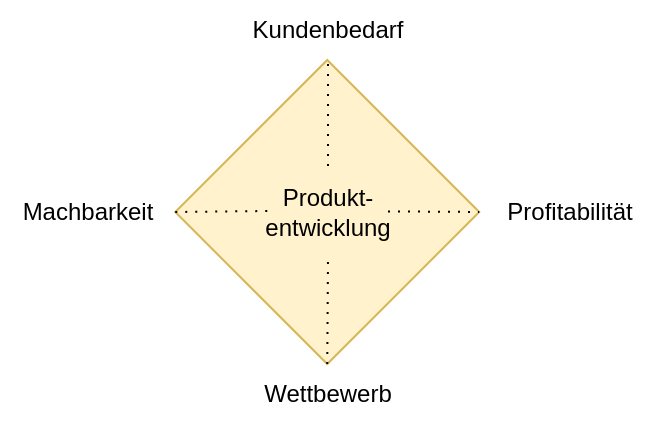 <mxfile version="24.5.3" type="device">
  <diagram name="Seite-1" id="tQ0ftKxHk6KphrgHs4fO">
    <mxGraphModel dx="988" dy="592" grid="1" gridSize="10" guides="1" tooltips="1" connect="1" arrows="1" fold="1" page="1" pageScale="1" pageWidth="827" pageHeight="1169" math="0" shadow="0">
      <root>
        <mxCell id="0" />
        <mxCell id="1" parent="0" />
        <mxCell id="zMBJgj44hsTAgykrljGL-1" value="" style="rhombus;whiteSpace=wrap;html=1;fillColor=#fff2cc;strokeColor=#d6b656;" vertex="1" parent="1">
          <mxGeometry x="337.63" y="509" width="152" height="152" as="geometry" />
        </mxCell>
        <mxCell id="mLHIJTyr5hpvtW-Wlfsm-3" value="Kundenbedarf" style="text;html=1;align=center;verticalAlign=middle;whiteSpace=wrap;rounded=0;" parent="1" vertex="1">
          <mxGeometry x="349" y="479" width="130" height="30" as="geometry" />
        </mxCell>
        <mxCell id="mLHIJTyr5hpvtW-Wlfsm-9" value="Machbarkeit" style="text;html=1;align=center;verticalAlign=middle;whiteSpace=wrap;rounded=0;" parent="1" vertex="1">
          <mxGeometry x="250" y="570" width="87.63" height="30" as="geometry" />
        </mxCell>
        <mxCell id="mLHIJTyr5hpvtW-Wlfsm-5" value="" style="endArrow=none;dashed=1;html=1;rounded=0;exitX=0;exitY=0.5;exitDx=0;exitDy=0;dashPattern=1 4;entryX=0;entryY=0.5;entryDx=0;entryDy=0;" parent="1" source="zMBJgj44hsTAgykrljGL-1" edge="1" target="mLHIJTyr5hpvtW-Wlfsm-10">
          <mxGeometry width="50" height="50" relative="1" as="geometry">
            <mxPoint x="279.995" y="635.625" as="sourcePoint" />
            <mxPoint x="367" y="585" as="targetPoint" />
          </mxGeometry>
        </mxCell>
        <mxCell id="mLHIJTyr5hpvtW-Wlfsm-6" value="" style="endArrow=none;dashed=1;html=1;rounded=0;dashPattern=1 4;entryX=0.5;entryY=1;entryDx=0;entryDy=0;exitX=0.5;exitY=0;exitDx=0;exitDy=0;" parent="1" source="mLHIJTyr5hpvtW-Wlfsm-10" edge="1" target="mLHIJTyr5hpvtW-Wlfsm-3">
          <mxGeometry width="50" height="50" relative="1" as="geometry">
            <mxPoint x="498.586" y="558.317" as="sourcePoint" />
            <mxPoint x="414" y="509" as="targetPoint" />
          </mxGeometry>
        </mxCell>
        <mxCell id="mLHIJTyr5hpvtW-Wlfsm-10" value="Produkt-entwicklung" style="text;html=1;align=center;verticalAlign=middle;whiteSpace=wrap;rounded=0;fillColor=#fff2cc;strokeColor=none;" parent="1" vertex="1">
          <mxGeometry x="384" y="562" width="60" height="45" as="geometry" />
        </mxCell>
        <mxCell id="oB--57uGbdaJ3v9jcPXn-1" value="Wettbewerb" style="text;html=1;align=center;verticalAlign=middle;whiteSpace=wrap;rounded=0;" parent="1" vertex="1">
          <mxGeometry x="384" y="661" width="60" height="30" as="geometry" />
        </mxCell>
        <mxCell id="zMBJgj44hsTAgykrljGL-2" value="Profitabilität" style="text;html=1;align=center;verticalAlign=middle;whiteSpace=wrap;rounded=0;" vertex="1" parent="1">
          <mxGeometry x="489.63" y="570" width="90.37" height="30" as="geometry" />
        </mxCell>
        <mxCell id="zMBJgj44hsTAgykrljGL-3" value="" style="endArrow=none;dashed=1;html=1;rounded=0;dashPattern=1 4;exitX=0.5;exitY=1;exitDx=0;exitDy=0;entryX=0.5;entryY=1;entryDx=0;entryDy=0;" edge="1" parent="1" source="zMBJgj44hsTAgykrljGL-1" target="mLHIJTyr5hpvtW-Wlfsm-10">
          <mxGeometry width="50" height="50" relative="1" as="geometry">
            <mxPoint x="424" y="570" as="sourcePoint" />
            <mxPoint x="424" y="519" as="targetPoint" />
          </mxGeometry>
        </mxCell>
        <mxCell id="zMBJgj44hsTAgykrljGL-4" value="" style="endArrow=none;dashed=1;html=1;rounded=0;dashPattern=1 4;entryX=1;entryY=0.5;entryDx=0;entryDy=0;" edge="1" parent="1" source="mLHIJTyr5hpvtW-Wlfsm-10" target="zMBJgj44hsTAgykrljGL-1">
          <mxGeometry width="50" height="50" relative="1" as="geometry">
            <mxPoint x="348" y="595" as="sourcePoint" />
            <mxPoint x="394" y="593" as="targetPoint" />
          </mxGeometry>
        </mxCell>
      </root>
    </mxGraphModel>
  </diagram>
</mxfile>
